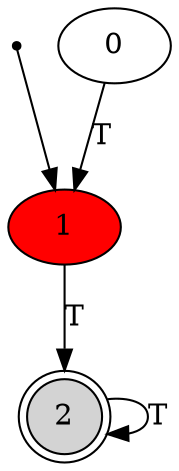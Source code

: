 digraph g {
  init  [shape=point,comment=""]
  0  [comment=""]
  1  [style=filled,fillcolor=red,comment=""]
  2  [shape=doublecircle,style=filled,fillcolor=lightgrey,comment=""]
  0 -> 1 [label="T"]
  1 -> 2 [label="T"]
  2 -> 2 [label="T"]
  init -> 1
}
